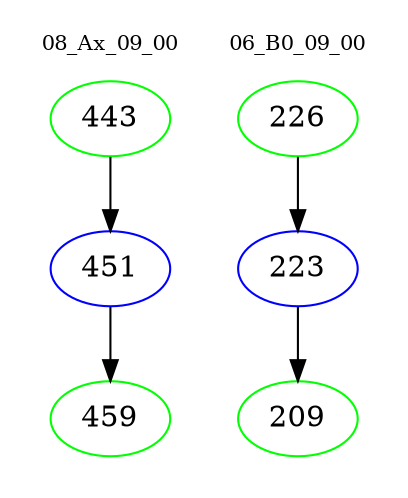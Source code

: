 digraph{
subgraph cluster_0 {
color = white
label = "08_Ax_09_00";
fontsize=10;
T0_443 [label="443", color="green"]
T0_443 -> T0_451 [color="black"]
T0_451 [label="451", color="blue"]
T0_451 -> T0_459 [color="black"]
T0_459 [label="459", color="green"]
}
subgraph cluster_1 {
color = white
label = "06_B0_09_00";
fontsize=10;
T1_226 [label="226", color="green"]
T1_226 -> T1_223 [color="black"]
T1_223 [label="223", color="blue"]
T1_223 -> T1_209 [color="black"]
T1_209 [label="209", color="green"]
}
}
